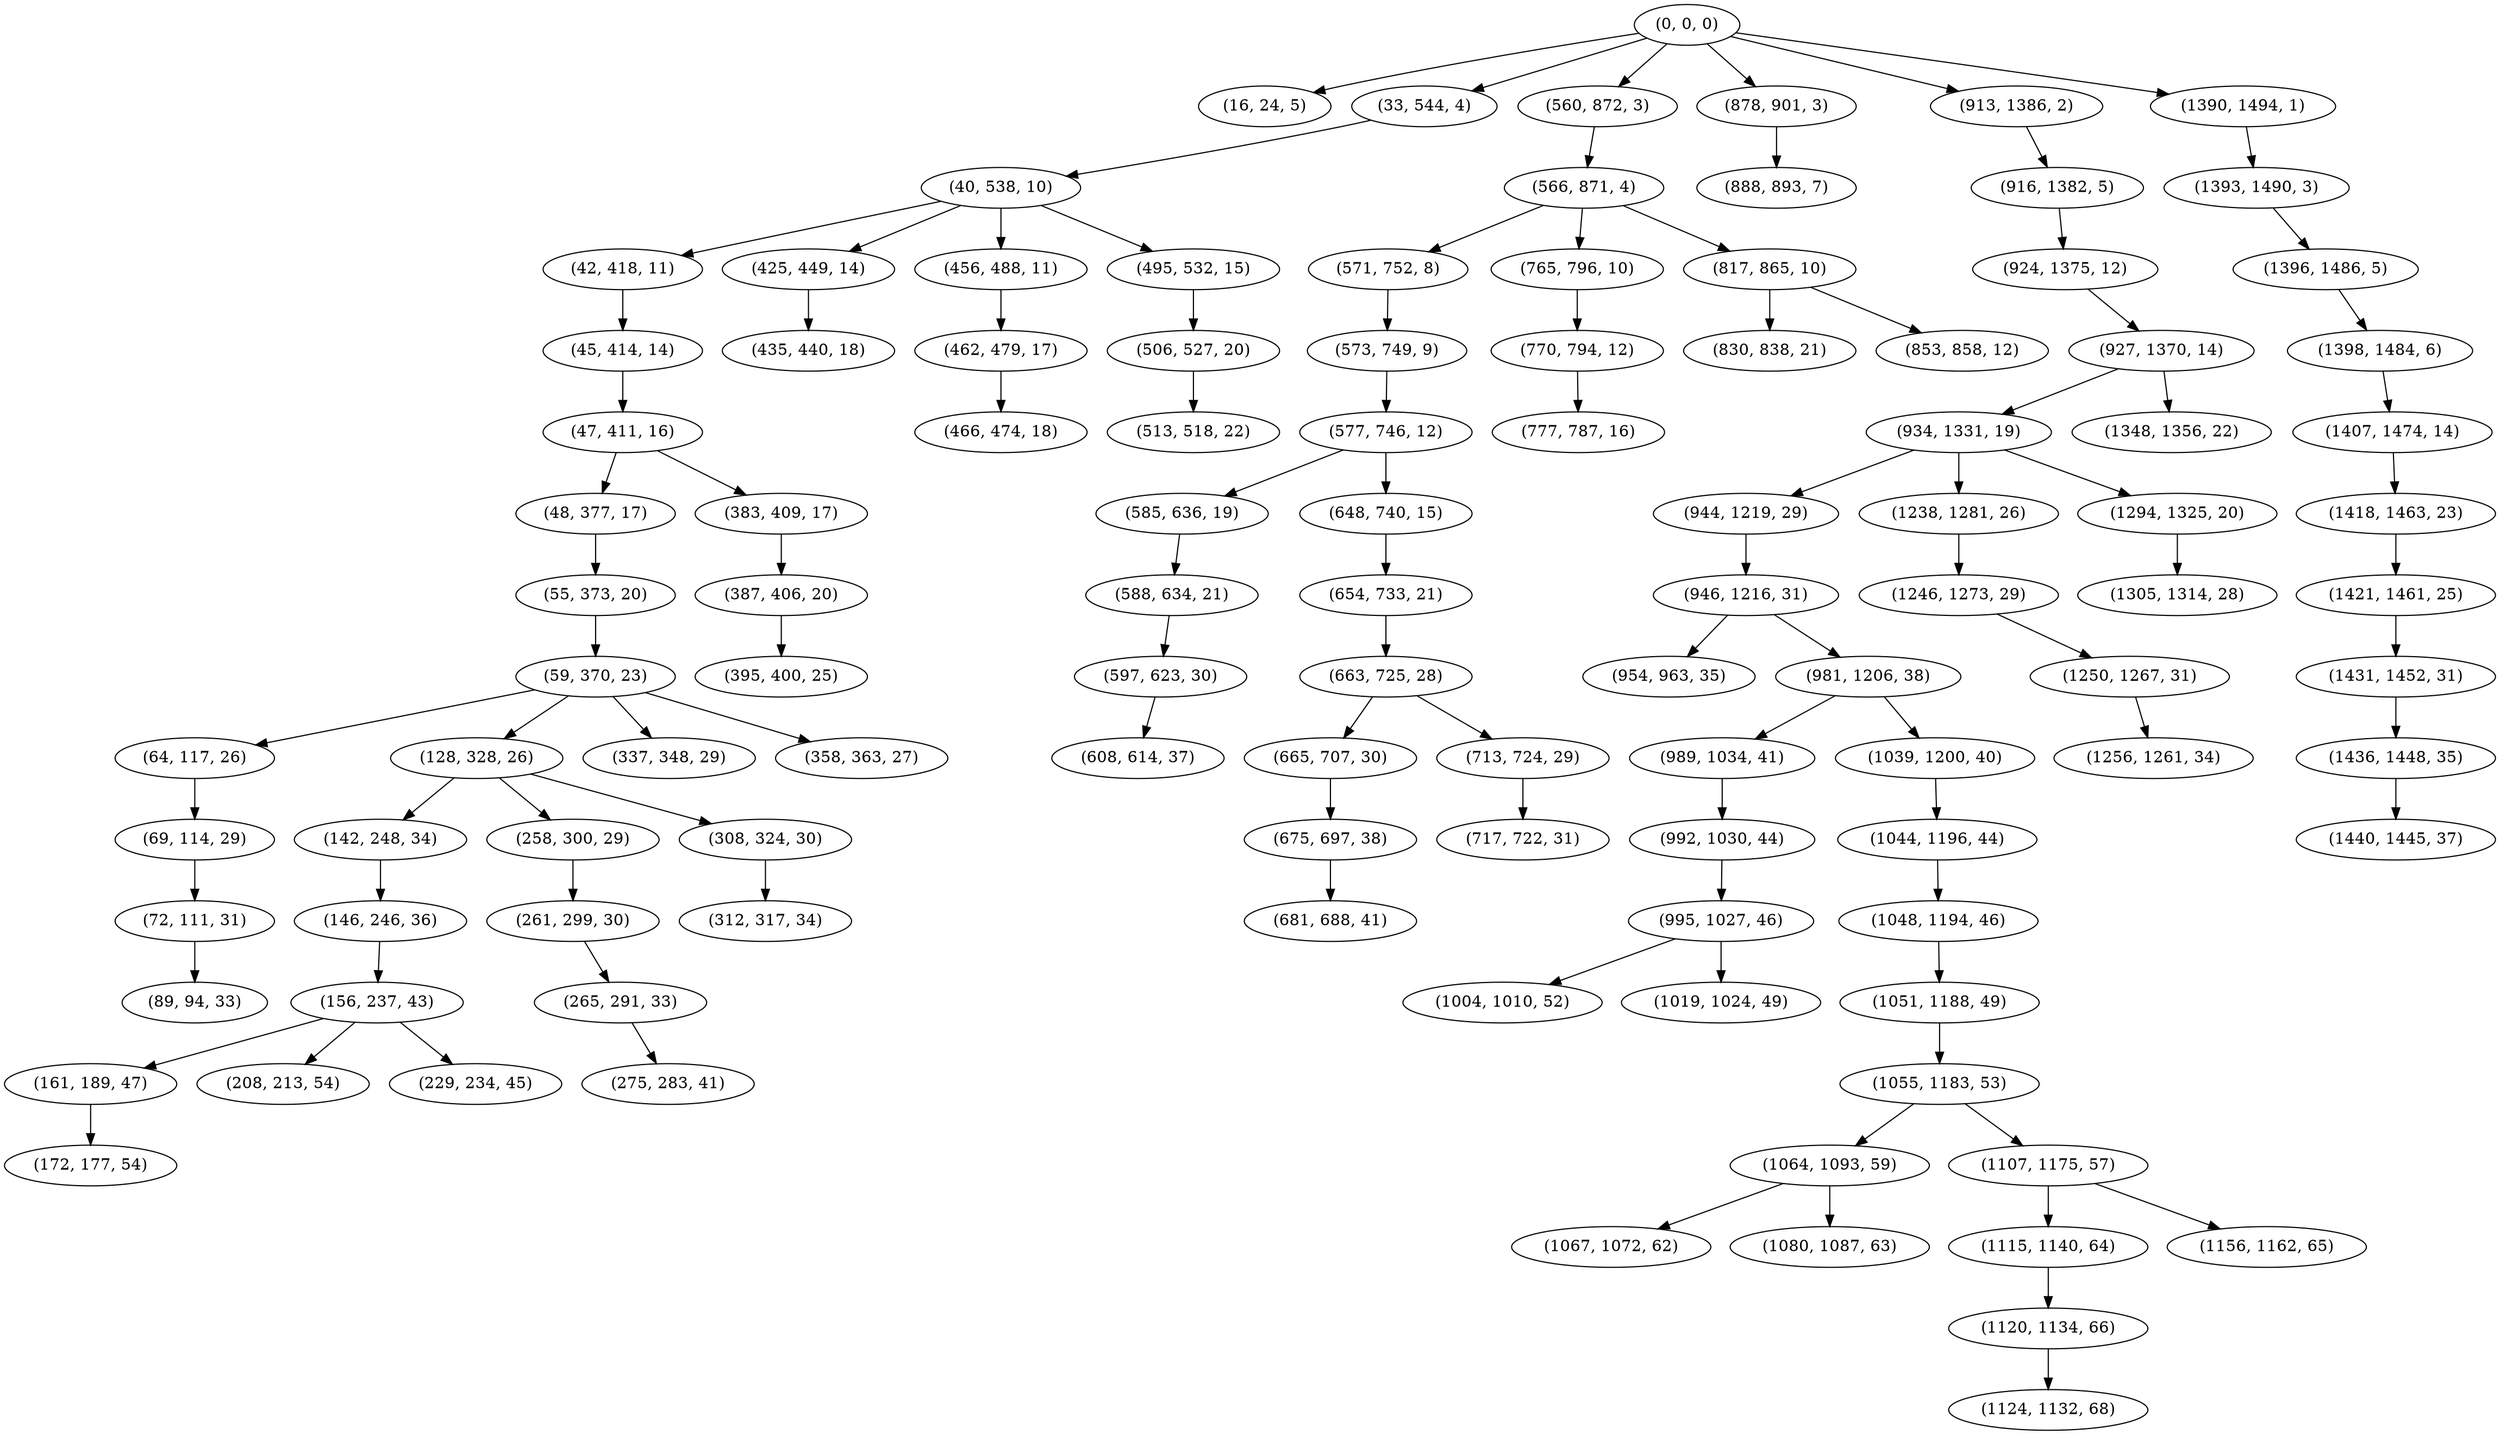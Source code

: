 digraph tree {
    "(0, 0, 0)";
    "(16, 24, 5)";
    "(33, 544, 4)";
    "(40, 538, 10)";
    "(42, 418, 11)";
    "(45, 414, 14)";
    "(47, 411, 16)";
    "(48, 377, 17)";
    "(55, 373, 20)";
    "(59, 370, 23)";
    "(64, 117, 26)";
    "(69, 114, 29)";
    "(72, 111, 31)";
    "(89, 94, 33)";
    "(128, 328, 26)";
    "(142, 248, 34)";
    "(146, 246, 36)";
    "(156, 237, 43)";
    "(161, 189, 47)";
    "(172, 177, 54)";
    "(208, 213, 54)";
    "(229, 234, 45)";
    "(258, 300, 29)";
    "(261, 299, 30)";
    "(265, 291, 33)";
    "(275, 283, 41)";
    "(308, 324, 30)";
    "(312, 317, 34)";
    "(337, 348, 29)";
    "(358, 363, 27)";
    "(383, 409, 17)";
    "(387, 406, 20)";
    "(395, 400, 25)";
    "(425, 449, 14)";
    "(435, 440, 18)";
    "(456, 488, 11)";
    "(462, 479, 17)";
    "(466, 474, 18)";
    "(495, 532, 15)";
    "(506, 527, 20)";
    "(513, 518, 22)";
    "(560, 872, 3)";
    "(566, 871, 4)";
    "(571, 752, 8)";
    "(573, 749, 9)";
    "(577, 746, 12)";
    "(585, 636, 19)";
    "(588, 634, 21)";
    "(597, 623, 30)";
    "(608, 614, 37)";
    "(648, 740, 15)";
    "(654, 733, 21)";
    "(663, 725, 28)";
    "(665, 707, 30)";
    "(675, 697, 38)";
    "(681, 688, 41)";
    "(713, 724, 29)";
    "(717, 722, 31)";
    "(765, 796, 10)";
    "(770, 794, 12)";
    "(777, 787, 16)";
    "(817, 865, 10)";
    "(830, 838, 21)";
    "(853, 858, 12)";
    "(878, 901, 3)";
    "(888, 893, 7)";
    "(913, 1386, 2)";
    "(916, 1382, 5)";
    "(924, 1375, 12)";
    "(927, 1370, 14)";
    "(934, 1331, 19)";
    "(944, 1219, 29)";
    "(946, 1216, 31)";
    "(954, 963, 35)";
    "(981, 1206, 38)";
    "(989, 1034, 41)";
    "(992, 1030, 44)";
    "(995, 1027, 46)";
    "(1004, 1010, 52)";
    "(1019, 1024, 49)";
    "(1039, 1200, 40)";
    "(1044, 1196, 44)";
    "(1048, 1194, 46)";
    "(1051, 1188, 49)";
    "(1055, 1183, 53)";
    "(1064, 1093, 59)";
    "(1067, 1072, 62)";
    "(1080, 1087, 63)";
    "(1107, 1175, 57)";
    "(1115, 1140, 64)";
    "(1120, 1134, 66)";
    "(1124, 1132, 68)";
    "(1156, 1162, 65)";
    "(1238, 1281, 26)";
    "(1246, 1273, 29)";
    "(1250, 1267, 31)";
    "(1256, 1261, 34)";
    "(1294, 1325, 20)";
    "(1305, 1314, 28)";
    "(1348, 1356, 22)";
    "(1390, 1494, 1)";
    "(1393, 1490, 3)";
    "(1396, 1486, 5)";
    "(1398, 1484, 6)";
    "(1407, 1474, 14)";
    "(1418, 1463, 23)";
    "(1421, 1461, 25)";
    "(1431, 1452, 31)";
    "(1436, 1448, 35)";
    "(1440, 1445, 37)";
    "(0, 0, 0)" -> "(16, 24, 5)";
    "(0, 0, 0)" -> "(33, 544, 4)";
    "(0, 0, 0)" -> "(560, 872, 3)";
    "(0, 0, 0)" -> "(878, 901, 3)";
    "(0, 0, 0)" -> "(913, 1386, 2)";
    "(0, 0, 0)" -> "(1390, 1494, 1)";
    "(33, 544, 4)" -> "(40, 538, 10)";
    "(40, 538, 10)" -> "(42, 418, 11)";
    "(40, 538, 10)" -> "(425, 449, 14)";
    "(40, 538, 10)" -> "(456, 488, 11)";
    "(40, 538, 10)" -> "(495, 532, 15)";
    "(42, 418, 11)" -> "(45, 414, 14)";
    "(45, 414, 14)" -> "(47, 411, 16)";
    "(47, 411, 16)" -> "(48, 377, 17)";
    "(47, 411, 16)" -> "(383, 409, 17)";
    "(48, 377, 17)" -> "(55, 373, 20)";
    "(55, 373, 20)" -> "(59, 370, 23)";
    "(59, 370, 23)" -> "(64, 117, 26)";
    "(59, 370, 23)" -> "(128, 328, 26)";
    "(59, 370, 23)" -> "(337, 348, 29)";
    "(59, 370, 23)" -> "(358, 363, 27)";
    "(64, 117, 26)" -> "(69, 114, 29)";
    "(69, 114, 29)" -> "(72, 111, 31)";
    "(72, 111, 31)" -> "(89, 94, 33)";
    "(128, 328, 26)" -> "(142, 248, 34)";
    "(128, 328, 26)" -> "(258, 300, 29)";
    "(128, 328, 26)" -> "(308, 324, 30)";
    "(142, 248, 34)" -> "(146, 246, 36)";
    "(146, 246, 36)" -> "(156, 237, 43)";
    "(156, 237, 43)" -> "(161, 189, 47)";
    "(156, 237, 43)" -> "(208, 213, 54)";
    "(156, 237, 43)" -> "(229, 234, 45)";
    "(161, 189, 47)" -> "(172, 177, 54)";
    "(258, 300, 29)" -> "(261, 299, 30)";
    "(261, 299, 30)" -> "(265, 291, 33)";
    "(265, 291, 33)" -> "(275, 283, 41)";
    "(308, 324, 30)" -> "(312, 317, 34)";
    "(383, 409, 17)" -> "(387, 406, 20)";
    "(387, 406, 20)" -> "(395, 400, 25)";
    "(425, 449, 14)" -> "(435, 440, 18)";
    "(456, 488, 11)" -> "(462, 479, 17)";
    "(462, 479, 17)" -> "(466, 474, 18)";
    "(495, 532, 15)" -> "(506, 527, 20)";
    "(506, 527, 20)" -> "(513, 518, 22)";
    "(560, 872, 3)" -> "(566, 871, 4)";
    "(566, 871, 4)" -> "(571, 752, 8)";
    "(566, 871, 4)" -> "(765, 796, 10)";
    "(566, 871, 4)" -> "(817, 865, 10)";
    "(571, 752, 8)" -> "(573, 749, 9)";
    "(573, 749, 9)" -> "(577, 746, 12)";
    "(577, 746, 12)" -> "(585, 636, 19)";
    "(577, 746, 12)" -> "(648, 740, 15)";
    "(585, 636, 19)" -> "(588, 634, 21)";
    "(588, 634, 21)" -> "(597, 623, 30)";
    "(597, 623, 30)" -> "(608, 614, 37)";
    "(648, 740, 15)" -> "(654, 733, 21)";
    "(654, 733, 21)" -> "(663, 725, 28)";
    "(663, 725, 28)" -> "(665, 707, 30)";
    "(663, 725, 28)" -> "(713, 724, 29)";
    "(665, 707, 30)" -> "(675, 697, 38)";
    "(675, 697, 38)" -> "(681, 688, 41)";
    "(713, 724, 29)" -> "(717, 722, 31)";
    "(765, 796, 10)" -> "(770, 794, 12)";
    "(770, 794, 12)" -> "(777, 787, 16)";
    "(817, 865, 10)" -> "(830, 838, 21)";
    "(817, 865, 10)" -> "(853, 858, 12)";
    "(878, 901, 3)" -> "(888, 893, 7)";
    "(913, 1386, 2)" -> "(916, 1382, 5)";
    "(916, 1382, 5)" -> "(924, 1375, 12)";
    "(924, 1375, 12)" -> "(927, 1370, 14)";
    "(927, 1370, 14)" -> "(934, 1331, 19)";
    "(927, 1370, 14)" -> "(1348, 1356, 22)";
    "(934, 1331, 19)" -> "(944, 1219, 29)";
    "(934, 1331, 19)" -> "(1238, 1281, 26)";
    "(934, 1331, 19)" -> "(1294, 1325, 20)";
    "(944, 1219, 29)" -> "(946, 1216, 31)";
    "(946, 1216, 31)" -> "(954, 963, 35)";
    "(946, 1216, 31)" -> "(981, 1206, 38)";
    "(981, 1206, 38)" -> "(989, 1034, 41)";
    "(981, 1206, 38)" -> "(1039, 1200, 40)";
    "(989, 1034, 41)" -> "(992, 1030, 44)";
    "(992, 1030, 44)" -> "(995, 1027, 46)";
    "(995, 1027, 46)" -> "(1004, 1010, 52)";
    "(995, 1027, 46)" -> "(1019, 1024, 49)";
    "(1039, 1200, 40)" -> "(1044, 1196, 44)";
    "(1044, 1196, 44)" -> "(1048, 1194, 46)";
    "(1048, 1194, 46)" -> "(1051, 1188, 49)";
    "(1051, 1188, 49)" -> "(1055, 1183, 53)";
    "(1055, 1183, 53)" -> "(1064, 1093, 59)";
    "(1055, 1183, 53)" -> "(1107, 1175, 57)";
    "(1064, 1093, 59)" -> "(1067, 1072, 62)";
    "(1064, 1093, 59)" -> "(1080, 1087, 63)";
    "(1107, 1175, 57)" -> "(1115, 1140, 64)";
    "(1107, 1175, 57)" -> "(1156, 1162, 65)";
    "(1115, 1140, 64)" -> "(1120, 1134, 66)";
    "(1120, 1134, 66)" -> "(1124, 1132, 68)";
    "(1238, 1281, 26)" -> "(1246, 1273, 29)";
    "(1246, 1273, 29)" -> "(1250, 1267, 31)";
    "(1250, 1267, 31)" -> "(1256, 1261, 34)";
    "(1294, 1325, 20)" -> "(1305, 1314, 28)";
    "(1390, 1494, 1)" -> "(1393, 1490, 3)";
    "(1393, 1490, 3)" -> "(1396, 1486, 5)";
    "(1396, 1486, 5)" -> "(1398, 1484, 6)";
    "(1398, 1484, 6)" -> "(1407, 1474, 14)";
    "(1407, 1474, 14)" -> "(1418, 1463, 23)";
    "(1418, 1463, 23)" -> "(1421, 1461, 25)";
    "(1421, 1461, 25)" -> "(1431, 1452, 31)";
    "(1431, 1452, 31)" -> "(1436, 1448, 35)";
    "(1436, 1448, 35)" -> "(1440, 1445, 37)";
}
